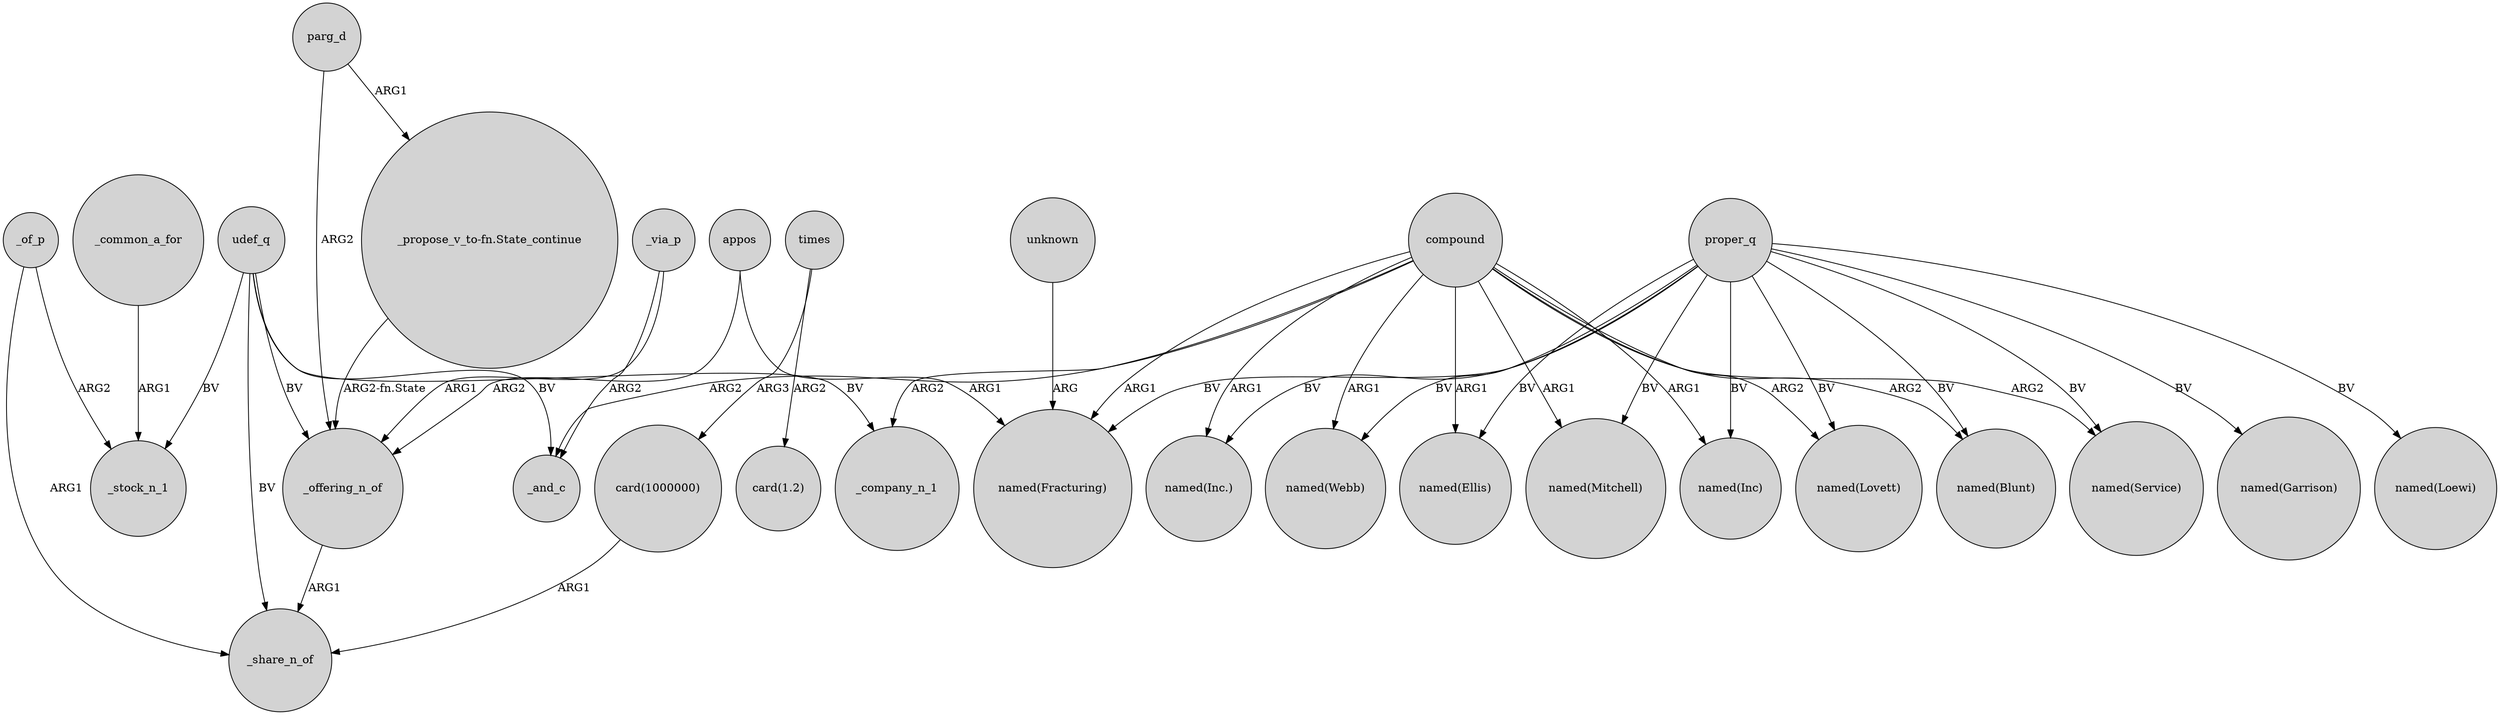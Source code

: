 digraph {
	node [shape=circle style=filled]
	proper_q -> "named(Ellis)" [label=BV]
	proper_q -> "named(Webb)" [label=BV]
	_of_p -> _share_n_of [label=ARG1]
	_common_a_for -> _stock_n_1 [label=ARG1]
	compound -> "named(Ellis)" [label=ARG1]
	_via_p -> _and_c [label=ARG2]
	compound -> _company_n_1 [label=ARG2]
	compound -> "named(Blunt)" [label=ARG2]
	times -> "card(1.2)" [label=ARG2]
	appos -> _offering_n_of [label=ARG2]
	udef_q -> _company_n_1 [label=BV]
	proper_q -> "named(Garrison)" [label=BV]
	times -> "card(1000000)" [label=ARG3]
	parg_d -> "_propose_v_to-fn.State_continue" [label=ARG1]
	proper_q -> "named(Inc)" [label=BV]
	compound -> "named(Service)" [label=ARG2]
	_offering_n_of -> _share_n_of [label=ARG1]
	udef_q -> _and_c [label=BV]
	compound -> "named(Mitchell)" [label=ARG1]
	compound -> "named(Lovett)" [label=ARG2]
	compound -> _and_c [label=ARG2]
	proper_q -> "named(Service)" [label=BV]
	proper_q -> "named(Inc.)" [label=BV]
	proper_q -> "named(Loewi)" [label=BV]
	appos -> "named(Fracturing)" [label=ARG1]
	udef_q -> _stock_n_1 [label=BV]
	compound -> "named(Webb)" [label=ARG1]
	compound -> "named(Fracturing)" [label=ARG1]
	udef_q -> _share_n_of [label=BV]
	unknown -> "named(Fracturing)" [label=ARG]
	_via_p -> _offering_n_of [label=ARG1]
	"card(1000000)" -> _share_n_of [label=ARG1]
	_of_p -> _stock_n_1 [label=ARG2]
	proper_q -> "named(Mitchell)" [label=BV]
	compound -> "named(Inc)" [label=ARG1]
	proper_q -> "named(Lovett)" [label=BV]
	parg_d -> _offering_n_of [label=ARG2]
	compound -> "named(Inc.)" [label=ARG1]
	udef_q -> _offering_n_of [label=BV]
	proper_q -> "named(Fracturing)" [label=BV]
	"_propose_v_to-fn.State_continue" -> _offering_n_of [label="ARG2-fn.State"]
	proper_q -> "named(Blunt)" [label=BV]
}
